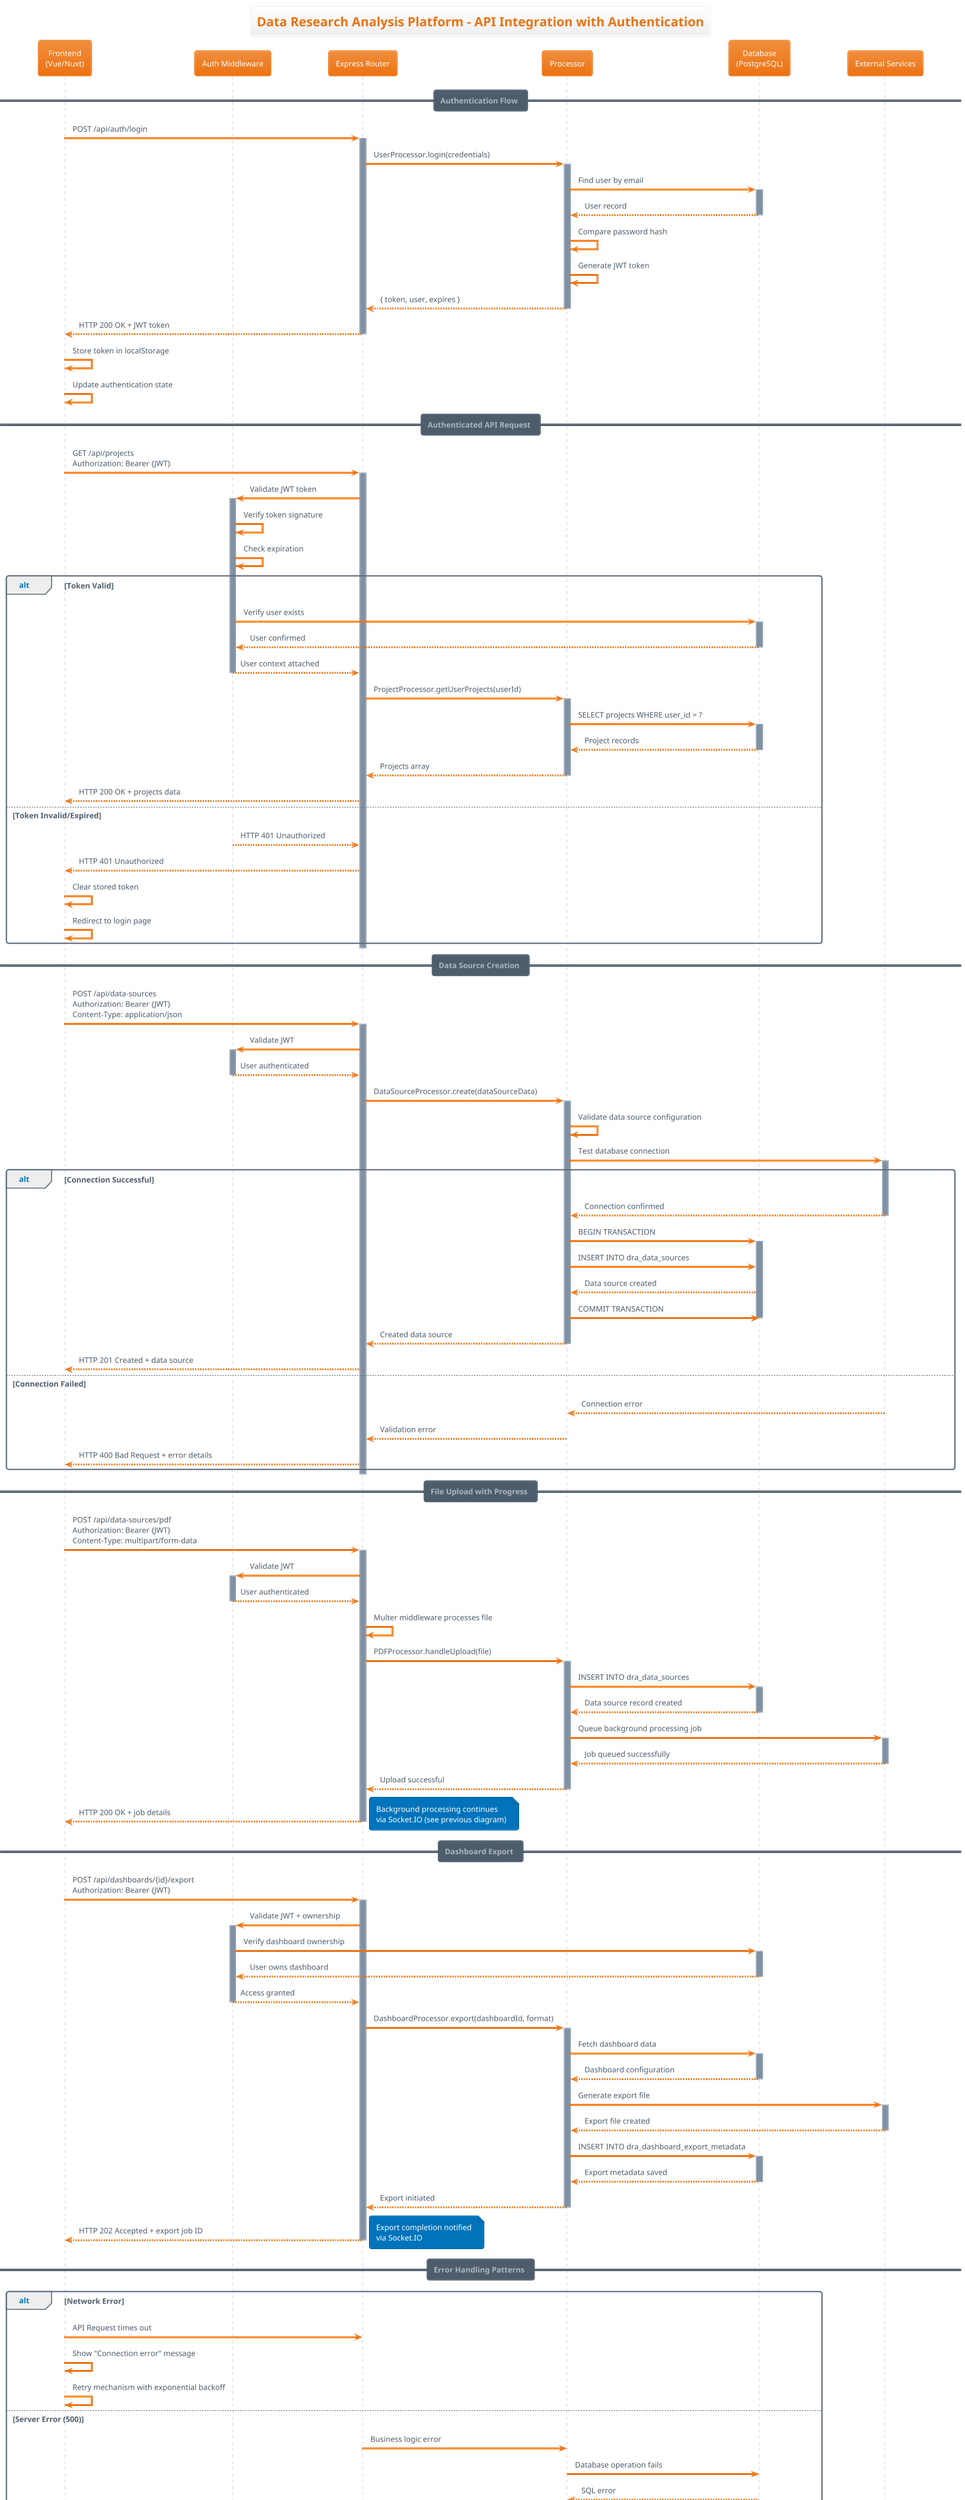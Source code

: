 @startuml API_Integration_Sequence_Diagram
!theme aws-orange
title Data Research Analysis Platform - API Integration with Authentication

participant "Frontend\n(Vue/Nuxt)" as Frontend
participant "Auth Middleware" as AuthMiddleware
participant "Express Router" as Router
participant "Processor" as Processor
participant "Database\n(PostgreSQL)" as Database
participant "External Services" as External

== Authentication Flow ==

Frontend -> Router: POST /api/auth/login
activate Router

Router -> Processor: UserProcessor.login(credentials)
activate Processor

Processor -> Database: Find user by email
activate Database
Database --> Processor: User record
deactivate Database

Processor -> Processor: Compare password hash
Processor -> Processor: Generate JWT token

Processor --> Router: { token, user, expires }
deactivate Processor

Router --> Frontend: HTTP 200 OK + JWT token
deactivate Router

Frontend -> Frontend: Store token in localStorage
Frontend -> Frontend: Update authentication state

== Authenticated API Request ==

Frontend -> Router: GET /api/projects\nAuthorization: Bearer {JWT}
activate Router

Router -> AuthMiddleware: Validate JWT token
activate AuthMiddleware

AuthMiddleware -> AuthMiddleware: Verify token signature
AuthMiddleware -> AuthMiddleware: Check expiration

alt Token Valid
    AuthMiddleware -> Database: Verify user exists
    activate Database
    Database --> AuthMiddleware: User confirmed
    deactivate Database
    
    AuthMiddleware --> Router: User context attached
    deactivate AuthMiddleware
    
    Router -> Processor: ProjectProcessor.getUserProjects(userId)
    activate Processor
    
    Processor -> Database: SELECT projects WHERE user_id = ?
    activate Database
    Database --> Processor: Project records
    deactivate Database
    
    Processor --> Router: Projects array
    deactivate Processor
    
    Router --> Frontend: HTTP 200 OK + projects data
    
else Token Invalid/Expired
    AuthMiddleware --> Router: HTTP 401 Unauthorized
    deactivate AuthMiddleware
    
    Router --> Frontend: HTTP 401 Unauthorized
    
    Frontend -> Frontend: Clear stored token
    Frontend -> Frontend: Redirect to login page
end

deactivate Router

== Data Source Creation ==

Frontend -> Router: POST /api/data-sources\nAuthorization: Bearer {JWT}\nContent-Type: application/json
activate Router

Router -> AuthMiddleware: Validate JWT
activate AuthMiddleware
AuthMiddleware --> Router: User authenticated
deactivate AuthMiddleware

Router -> Processor: DataSourceProcessor.create(dataSourceData)
activate Processor

Processor -> Processor: Validate data source configuration
Processor -> External: Test database connection
activate External

alt Connection Successful
    External --> Processor: Connection confirmed
    deactivate External
    
    Processor -> Database: BEGIN TRANSACTION
    activate Database
    
    Processor -> Database: INSERT INTO dra_data_sources
    Database --> Processor: Data source created
    
    Processor -> Database: COMMIT TRANSACTION
    deactivate Database
    
    Processor --> Router: Created data source
    deactivate Processor
    
    Router --> Frontend: HTTP 201 Created + data source
    
else Connection Failed
    External --> Processor: Connection error
    deactivate External
    
    Processor --> Router: Validation error
    deactivate Processor
    
    Router --> Frontend: HTTP 400 Bad Request + error details
end

deactivate Router

== File Upload with Progress ==

Frontend -> Router: POST /api/data-sources/pdf\nAuthorization: Bearer {JWT}\nContent-Type: multipart/form-data
activate Router

Router -> AuthMiddleware: Validate JWT
activate AuthMiddleware
AuthMiddleware --> Router: User authenticated
deactivate AuthMiddleware

Router -> Router: Multer middleware processes file
Router -> Processor: PDFProcessor.handleUpload(file)
activate Processor

Processor -> Database: INSERT INTO dra_data_sources
activate Database
Database --> Processor: Data source record created
deactivate Database

Processor -> External: Queue background processing job
activate External
External --> Processor: Job queued successfully
deactivate External

Processor --> Router: Upload successful
deactivate Processor

Router --> Frontend: HTTP 200 OK + job details
deactivate Router

note right: Background processing continues\nvia Socket.IO (see previous diagram)

== Dashboard Export ==

Frontend -> Router: POST /api/dashboards/{id}/export\nAuthorization: Bearer {JWT}
activate Router

Router -> AuthMiddleware: Validate JWT + ownership
activate AuthMiddleware

AuthMiddleware -> Database: Verify dashboard ownership
activate Database
Database --> AuthMiddleware: User owns dashboard
deactivate Database

AuthMiddleware --> Router: Access granted
deactivate AuthMiddleware

Router -> Processor: DashboardProcessor.export(dashboardId, format)
activate Processor

Processor -> Database: Fetch dashboard data
activate Database
Database --> Processor: Dashboard configuration
deactivate Database

Processor -> External: Generate export file
activate External
External --> Processor: Export file created
deactivate External

Processor -> Database: INSERT INTO dra_dashboard_export_metadata
activate Database
Database --> Processor: Export metadata saved
deactivate Database

Processor --> Router: Export initiated
deactivate Processor

Router --> Frontend: HTTP 202 Accepted + export job ID
deactivate Router

note right: Export completion notified\nvia Socket.IO

== Error Handling Patterns ==

alt Network Error
    Frontend -> Router: API Request times out
    Frontend -> Frontend: Show "Connection error" message
    Frontend -> Frontend: Retry mechanism with exponential backoff
    
else Server Error (500)
    Router -> Processor: Business logic error
    Processor -> Database: Database operation fails
    Database --> Processor: SQL error
    Processor --> Router: Internal error
    Router --> Frontend: HTTP 500 Internal Server Error
    Frontend -> Frontend: Show generic error message
    Frontend -> Frontend: Log error for debugging
    
else Validation Error (400)
    Router -> Processor: Invalid input data
    Processor -> Processor: Validation fails
    Processor --> Router: Validation errors array
    Router --> Frontend: HTTP 400 Bad Request + validation details
    Frontend -> Frontend: Highlight invalid form fields
    Frontend -> Frontend: Show specific error messages
    
else Authorization Error (403)
    Router -> AuthMiddleware: Check resource permissions
    AuthMiddleware -> Database: Verify ownership/permissions
    Database --> AuthMiddleware: Access denied
    AuthMiddleware --> Router: Forbidden
    Router --> Frontend: HTTP 403 Forbidden
    Frontend -> Frontend: Show "Access denied" message
end

== Rate Limiting ==

Frontend -> Router: Multiple rapid requests
Router -> Router: Check rate limit (requests/minute)

alt Rate Limit Exceeded
    Router --> Frontend: HTTP 429 Too Many Requests
    note right: Retry-After header included
    Frontend -> Frontend: Show rate limit message
    Frontend -> Frontend: Implement request queuing
    
else Within Limits
    Router -> AuthMiddleware: Continue processing
    note right: Normal API flow continues
end

@enduml